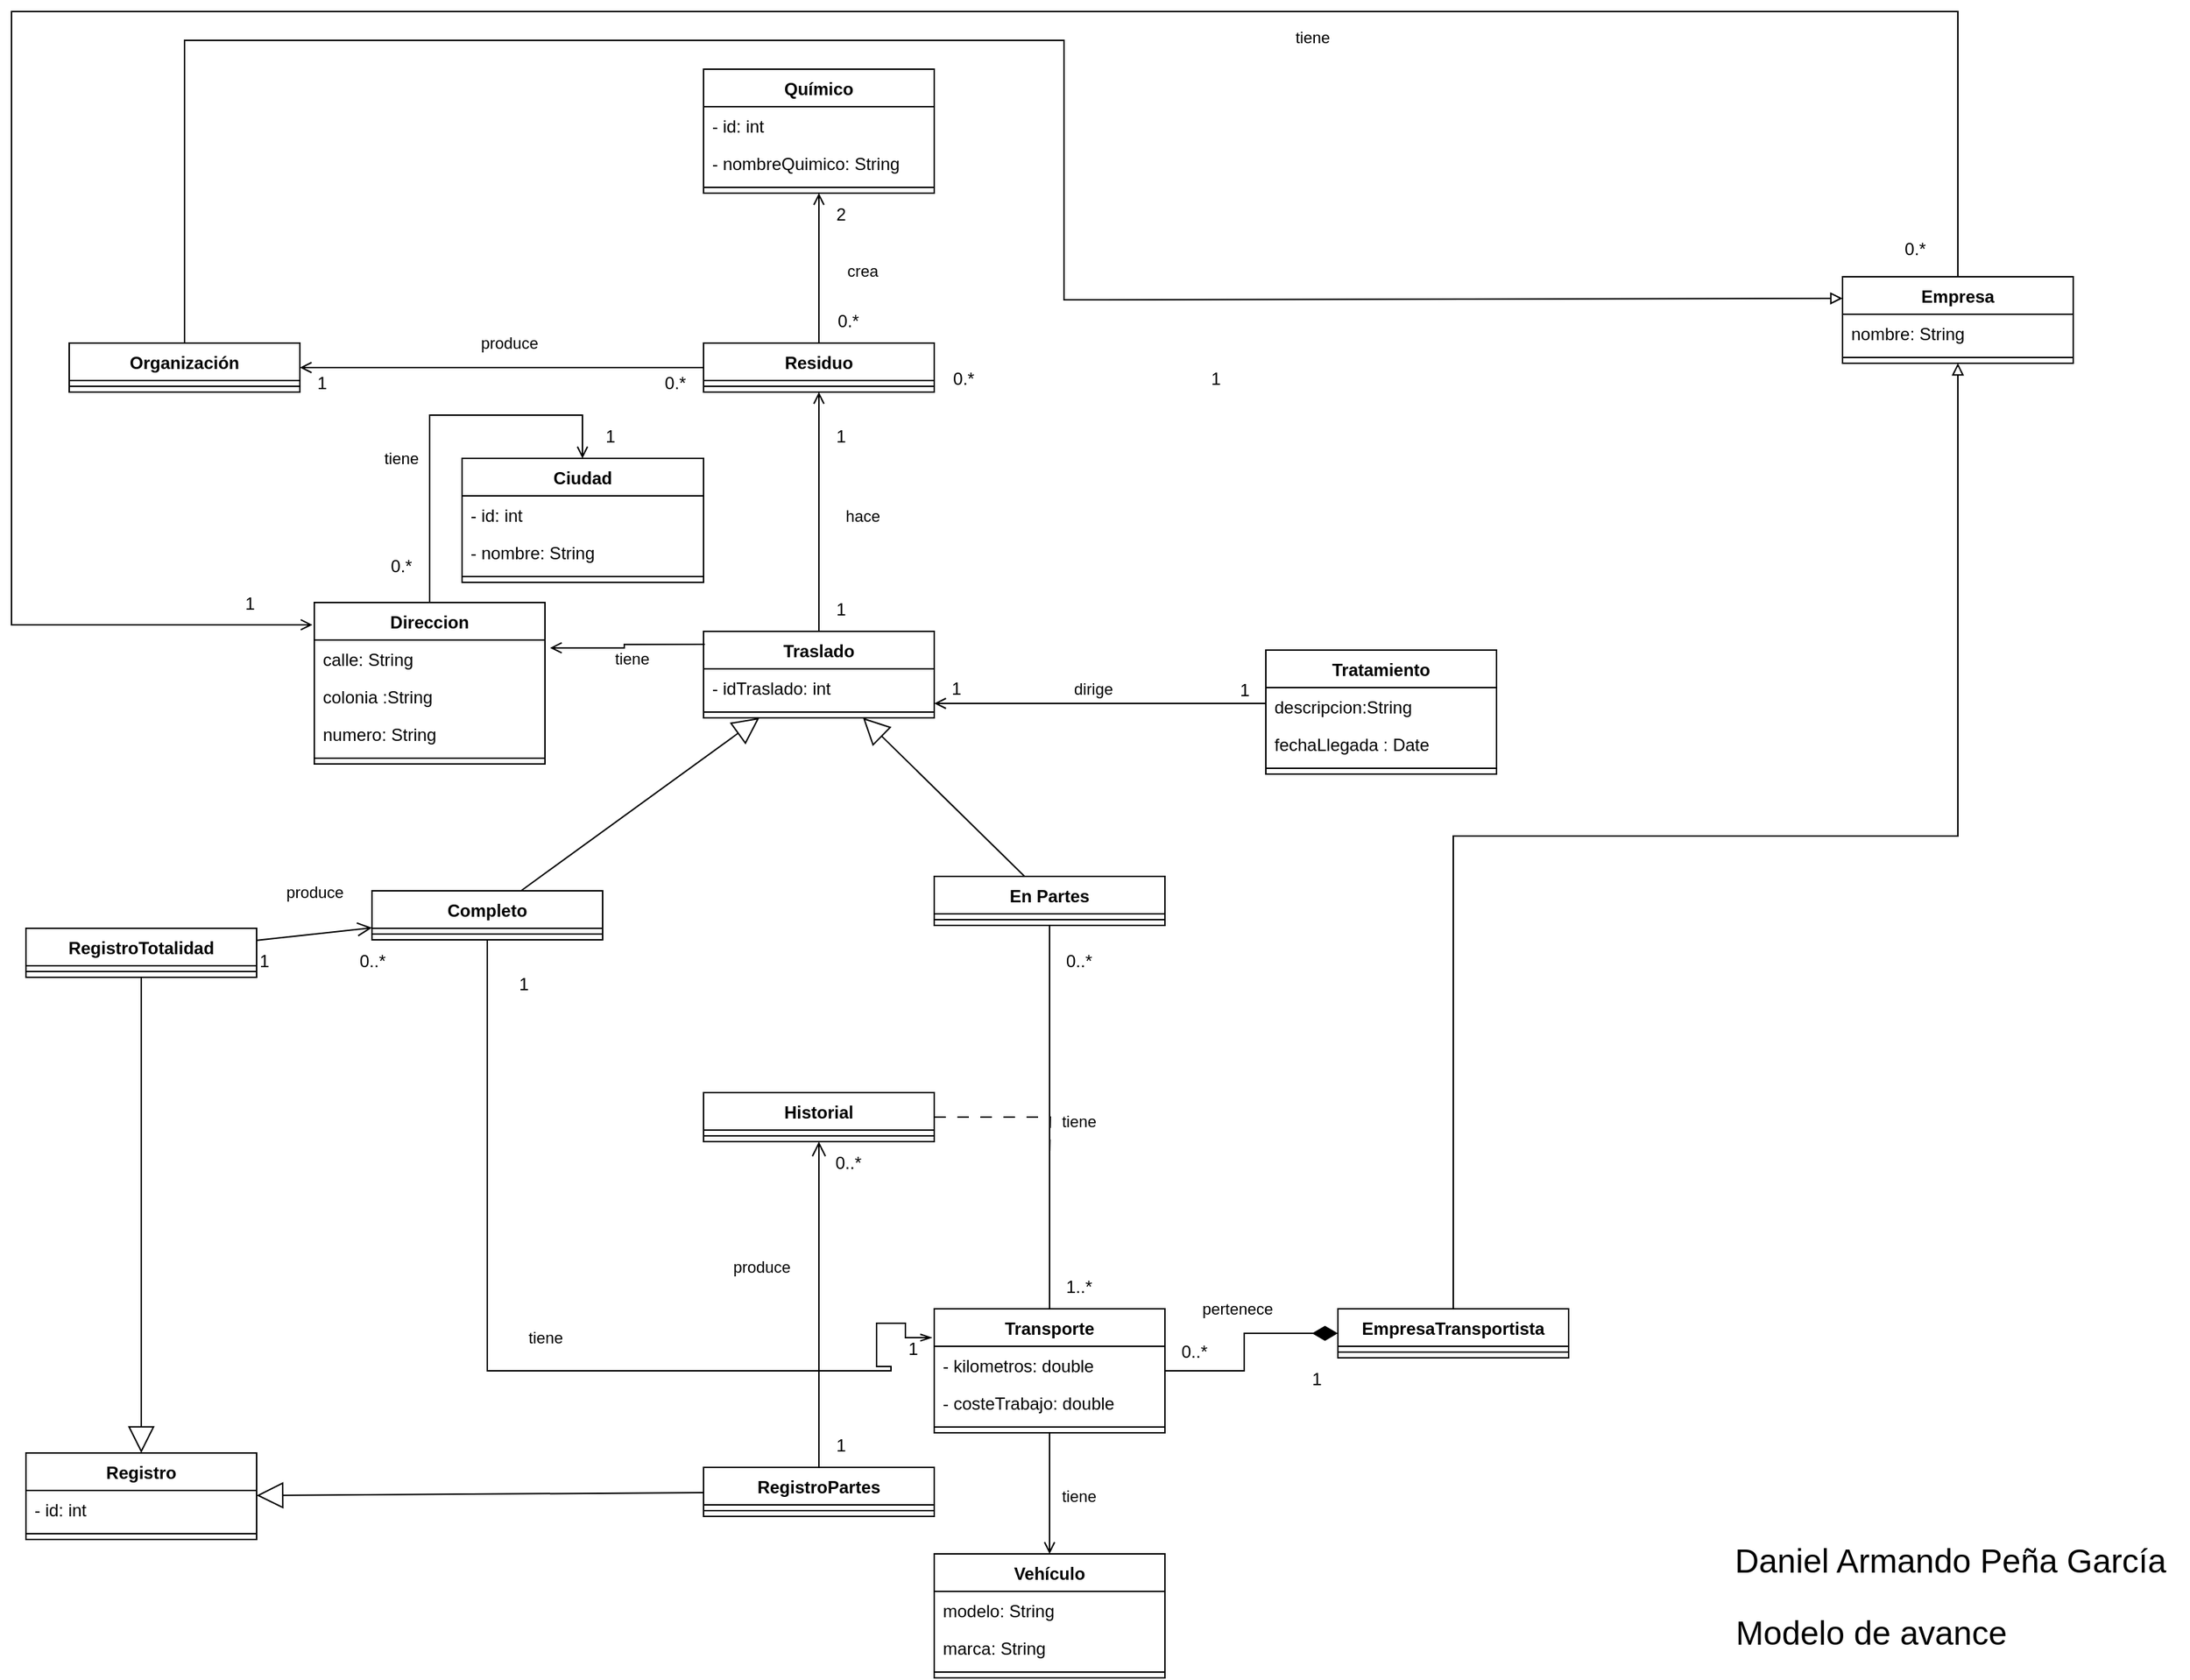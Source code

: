 <mxfile version="20.8.16" type="device"><diagram name="Página-1" id="Zq9JtSb6Yw60978q3Y60"><mxGraphModel dx="2160" dy="2470" grid="1" gridSize="10" guides="1" tooltips="1" connect="1" arrows="1" fold="1" page="1" pageScale="1" pageWidth="1600" pageHeight="1200" background="none" math="0" shadow="0"><root><mxCell id="0"/><mxCell id="1" parent="0"/><mxCell id="o5hHgqF-OU1p34G-gpq3-1" value="Daniel Armando Peña García" style="text;html=1;strokeColor=none;fillColor=none;align=center;verticalAlign=middle;whiteSpace=wrap;rounded=0;fontSize=23;" parent="1" vertex="1"><mxGeometry x="1240" y="-120" width="330" height="30" as="geometry"/></mxCell><mxCell id="o5hHgqF-OU1p34G-gpq3-2" value="Modelo de avance" style="text;html=1;strokeColor=none;fillColor=none;align=center;verticalAlign=middle;whiteSpace=wrap;rounded=0;fontSize=23;" parent="1" vertex="1"><mxGeometry x="1250" y="-70" width="200" height="30" as="geometry"/></mxCell><mxCell id="vij1VhGz2XdVKUAeGChX-2" value="Ciudad" style="swimlane;fontStyle=1;align=center;verticalAlign=top;childLayout=stackLayout;horizontal=1;startSize=26;horizontalStack=0;resizeParent=1;resizeParentMax=0;resizeLast=0;collapsible=1;marginBottom=0;" parent="1" vertex="1"><mxGeometry x="372.5" y="-870" width="167.5" height="86" as="geometry"/></mxCell><mxCell id="vij1VhGz2XdVKUAeGChX-32" value="- id: int" style="text;strokeColor=none;fillColor=none;align=left;verticalAlign=top;spacingLeft=4;spacingRight=4;overflow=hidden;rotatable=0;points=[[0,0.5],[1,0.5]];portConstraint=eastwest;" parent="vij1VhGz2XdVKUAeGChX-2" vertex="1"><mxGeometry y="26" width="167.5" height="26" as="geometry"/></mxCell><mxCell id="vij1VhGz2XdVKUAeGChX-98" value="- nombre: String" style="text;strokeColor=none;fillColor=none;align=left;verticalAlign=top;spacingLeft=4;spacingRight=4;overflow=hidden;rotatable=0;points=[[0,0.5],[1,0.5]];portConstraint=eastwest;" parent="vij1VhGz2XdVKUAeGChX-2" vertex="1"><mxGeometry y="52" width="167.5" height="26" as="geometry"/></mxCell><mxCell id="vij1VhGz2XdVKUAeGChX-4" value="" style="line;strokeWidth=1;fillColor=none;align=left;verticalAlign=middle;spacingTop=-1;spacingLeft=3;spacingRight=3;rotatable=0;labelPosition=right;points=[];portConstraint=eastwest;strokeColor=inherit;" parent="vij1VhGz2XdVKUAeGChX-2" vertex="1"><mxGeometry y="78" width="167.5" height="8" as="geometry"/></mxCell><mxCell id="vij1VhGz2XdVKUAeGChX-31" value="tiene" style="edgeStyle=orthogonalEdgeStyle;rounded=0;orthogonalLoop=1;jettySize=auto;html=1;startArrow=none;startFill=0;endArrow=open;endFill=0;exitX=0.5;exitY=0;exitDx=0;exitDy=0;" parent="1" source="KH8PFHMpxk0Tvk4G7J4U-8" target="vij1VhGz2XdVKUAeGChX-2" edge="1"><mxGeometry x="-0.248" y="20" relative="1" as="geometry"><Array as="points"><mxPoint x="350" y="-900"/><mxPoint x="456" y="-900"/></Array><mxPoint as="offset"/></mxGeometry></mxCell><mxCell id="vij1VhGz2XdVKUAeGChX-56" value="hace" style="edgeStyle=orthogonalEdgeStyle;rounded=0;orthogonalLoop=1;jettySize=auto;html=1;startArrow=open;startFill=0;endArrow=none;endFill=0;endSize=15;" parent="1" source="vij1VhGz2XdVKUAeGChX-6" target="vij1VhGz2XdVKUAeGChX-34" edge="1"><mxGeometry x="0.036" y="30" relative="1" as="geometry"><mxPoint as="offset"/></mxGeometry></mxCell><mxCell id="vij1VhGz2XdVKUAeGChX-6" value="Residuo" style="swimlane;fontStyle=1;align=center;verticalAlign=top;childLayout=stackLayout;horizontal=1;startSize=26;horizontalStack=0;resizeParent=1;resizeParentMax=0;resizeLast=0;collapsible=1;marginBottom=0;" parent="1" vertex="1"><mxGeometry x="540" y="-950" width="160" height="34" as="geometry"/></mxCell><mxCell id="vij1VhGz2XdVKUAeGChX-8" value="" style="line;strokeWidth=1;fillColor=none;align=left;verticalAlign=middle;spacingTop=-1;spacingLeft=3;spacingRight=3;rotatable=0;labelPosition=right;points=[];portConstraint=eastwest;strokeColor=inherit;" parent="vij1VhGz2XdVKUAeGChX-6" vertex="1"><mxGeometry y="26" width="160" height="8" as="geometry"/></mxCell><mxCell id="vij1VhGz2XdVKUAeGChX-117" value="dirige" style="edgeStyle=orthogonalEdgeStyle;rounded=0;orthogonalLoop=1;jettySize=auto;html=1;startArrow=none;startFill=0;endArrow=open;endFill=0;endSize=6;" parent="1" source="vij1VhGz2XdVKUAeGChX-10" target="vij1VhGz2XdVKUAeGChX-34" edge="1"><mxGeometry x="0.043" y="-10" relative="1" as="geometry"><Array as="points"><mxPoint x="810" y="-700"/><mxPoint x="810" y="-700"/></Array><mxPoint as="offset"/></mxGeometry></mxCell><mxCell id="vij1VhGz2XdVKUAeGChX-10" value="Tratamiento" style="swimlane;fontStyle=1;align=center;verticalAlign=top;childLayout=stackLayout;horizontal=1;startSize=26;horizontalStack=0;resizeParent=1;resizeParentMax=0;resizeLast=0;collapsible=1;marginBottom=0;" parent="1" vertex="1"><mxGeometry x="930" y="-737" width="160" height="86" as="geometry"/></mxCell><mxCell id="vij1VhGz2XdVKUAeGChX-11" value="descripcion:String" style="text;strokeColor=none;fillColor=none;align=left;verticalAlign=top;spacingLeft=4;spacingRight=4;overflow=hidden;rotatable=0;points=[[0,0.5],[1,0.5]];portConstraint=eastwest;" parent="vij1VhGz2XdVKUAeGChX-10" vertex="1"><mxGeometry y="26" width="160" height="26" as="geometry"/></mxCell><mxCell id="KH8PFHMpxk0Tvk4G7J4U-17" value="fechaLlegada : Date" style="text;strokeColor=none;fillColor=none;align=left;verticalAlign=top;spacingLeft=4;spacingRight=4;overflow=hidden;rotatable=0;points=[[0,0.5],[1,0.5]];portConstraint=eastwest;" parent="vij1VhGz2XdVKUAeGChX-10" vertex="1"><mxGeometry y="52" width="160" height="26" as="geometry"/></mxCell><mxCell id="vij1VhGz2XdVKUAeGChX-12" value="" style="line;strokeWidth=1;fillColor=none;align=left;verticalAlign=middle;spacingTop=-1;spacingLeft=3;spacingRight=3;rotatable=0;labelPosition=right;points=[];portConstraint=eastwest;strokeColor=inherit;" parent="vij1VhGz2XdVKUAeGChX-10" vertex="1"><mxGeometry y="78" width="160" height="8" as="geometry"/></mxCell><mxCell id="vij1VhGz2XdVKUAeGChX-57" style="edgeStyle=orthogonalEdgeStyle;rounded=0;orthogonalLoop=1;jettySize=auto;html=1;startArrow=open;startFill=0;endArrow=none;endFill=0;endSize=15;" parent="1" source="vij1VhGz2XdVKUAeGChX-14" target="vij1VhGz2XdVKUAeGChX-6" edge="1"><mxGeometry relative="1" as="geometry"/></mxCell><mxCell id="KH8PFHMpxk0Tvk4G7J4U-24" value="produce" style="edgeLabel;html=1;align=center;verticalAlign=middle;resizable=0;points=[];" parent="vij1VhGz2XdVKUAeGChX-57" vertex="1" connectable="0"><mxGeometry x="-0.217" y="3" relative="1" as="geometry"><mxPoint x="35" y="-14" as="offset"/></mxGeometry></mxCell><mxCell id="vij1VhGz2XdVKUAeGChX-14" value="Organización" style="swimlane;fontStyle=1;align=center;verticalAlign=top;childLayout=stackLayout;horizontal=1;startSize=26;horizontalStack=0;resizeParent=1;resizeParentMax=0;resizeLast=0;collapsible=1;marginBottom=0;" parent="1" vertex="1"><mxGeometry x="100" y="-950" width="160" height="34" as="geometry"/></mxCell><mxCell id="vij1VhGz2XdVKUAeGChX-16" value="" style="line;strokeWidth=1;fillColor=none;align=left;verticalAlign=middle;spacingTop=-1;spacingLeft=3;spacingRight=3;rotatable=0;labelPosition=right;points=[];portConstraint=eastwest;strokeColor=inherit;" parent="vij1VhGz2XdVKUAeGChX-14" vertex="1"><mxGeometry y="26" width="160" height="8" as="geometry"/></mxCell><mxCell id="vij1VhGz2XdVKUAeGChX-33" value="crea" style="edgeStyle=orthogonalEdgeStyle;rounded=0;orthogonalLoop=1;jettySize=auto;html=1;startArrow=open;startFill=0;endArrow=none;endFill=0;" parent="1" source="vij1VhGz2XdVKUAeGChX-26" target="vij1VhGz2XdVKUAeGChX-6" edge="1"><mxGeometry x="0.038" y="30" relative="1" as="geometry"><mxPoint as="offset"/></mxGeometry></mxCell><mxCell id="vij1VhGz2XdVKUAeGChX-26" value="Químico" style="swimlane;fontStyle=1;align=center;verticalAlign=top;childLayout=stackLayout;horizontal=1;startSize=26;horizontalStack=0;resizeParent=1;resizeParentMax=0;resizeLast=0;collapsible=1;marginBottom=0;" parent="1" vertex="1"><mxGeometry x="540" y="-1140" width="160" height="86" as="geometry"/></mxCell><mxCell id="vij1VhGz2XdVKUAeGChX-27" value="- id: int" style="text;strokeColor=none;fillColor=none;align=left;verticalAlign=top;spacingLeft=4;spacingRight=4;overflow=hidden;rotatable=0;points=[[0,0.5],[1,0.5]];portConstraint=eastwest;" parent="vij1VhGz2XdVKUAeGChX-26" vertex="1"><mxGeometry y="26" width="160" height="26" as="geometry"/></mxCell><mxCell id="vij1VhGz2XdVKUAeGChX-30" value="- nombreQuimico: String" style="text;strokeColor=none;fillColor=none;align=left;verticalAlign=top;spacingLeft=4;spacingRight=4;overflow=hidden;rotatable=0;points=[[0,0.5],[1,0.5]];portConstraint=eastwest;" parent="vij1VhGz2XdVKUAeGChX-26" vertex="1"><mxGeometry y="52" width="160" height="26" as="geometry"/></mxCell><mxCell id="vij1VhGz2XdVKUAeGChX-28" value="" style="line;strokeWidth=1;fillColor=none;align=left;verticalAlign=middle;spacingTop=-1;spacingLeft=3;spacingRight=3;rotatable=0;labelPosition=right;points=[];portConstraint=eastwest;strokeColor=inherit;" parent="vij1VhGz2XdVKUAeGChX-26" vertex="1"><mxGeometry y="78" width="160" height="8" as="geometry"/></mxCell><mxCell id="vij1VhGz2XdVKUAeGChX-34" value="Traslado" style="swimlane;fontStyle=1;align=center;verticalAlign=top;childLayout=stackLayout;horizontal=1;startSize=26;horizontalStack=0;resizeParent=1;resizeParentMax=0;resizeLast=0;collapsible=1;marginBottom=0;" parent="1" vertex="1"><mxGeometry x="540" y="-750" width="160" height="60" as="geometry"/></mxCell><mxCell id="vij1VhGz2XdVKUAeGChX-35" value="- idTraslado: int" style="text;strokeColor=none;fillColor=none;align=left;verticalAlign=top;spacingLeft=4;spacingRight=4;overflow=hidden;rotatable=0;points=[[0,0.5],[1,0.5]];portConstraint=eastwest;" parent="vij1VhGz2XdVKUAeGChX-34" vertex="1"><mxGeometry y="26" width="160" height="26" as="geometry"/></mxCell><mxCell id="vij1VhGz2XdVKUAeGChX-36" value="" style="line;strokeWidth=1;fillColor=none;align=left;verticalAlign=middle;spacingTop=-1;spacingLeft=3;spacingRight=3;rotatable=0;labelPosition=right;points=[];portConstraint=eastwest;strokeColor=inherit;" parent="vij1VhGz2XdVKUAeGChX-34" vertex="1"><mxGeometry y="52" width="160" height="8" as="geometry"/></mxCell><mxCell id="vij1VhGz2XdVKUAeGChX-38" value="Completo" style="swimlane;fontStyle=1;align=center;verticalAlign=top;childLayout=stackLayout;horizontal=1;startSize=26;horizontalStack=0;resizeParent=1;resizeParentMax=0;resizeLast=0;collapsible=1;marginBottom=0;" parent="1" vertex="1"><mxGeometry x="310" y="-570" width="160" height="34" as="geometry"/></mxCell><mxCell id="vij1VhGz2XdVKUAeGChX-40" value="" style="line;strokeWidth=1;fillColor=none;align=left;verticalAlign=middle;spacingTop=-1;spacingLeft=3;spacingRight=3;rotatable=0;labelPosition=right;points=[];portConstraint=eastwest;strokeColor=inherit;" parent="vij1VhGz2XdVKUAeGChX-38" vertex="1"><mxGeometry y="26" width="160" height="8" as="geometry"/></mxCell><mxCell id="vij1VhGz2XdVKUAeGChX-42" value="En Partes" style="swimlane;fontStyle=1;align=center;verticalAlign=top;childLayout=stackLayout;horizontal=1;startSize=26;horizontalStack=0;resizeParent=1;resizeParentMax=0;resizeLast=0;collapsible=1;marginBottom=0;" parent="1" vertex="1"><mxGeometry x="700" y="-580" width="160" height="34" as="geometry"/></mxCell><mxCell id="vij1VhGz2XdVKUAeGChX-44" value="" style="line;strokeWidth=1;fillColor=none;align=left;verticalAlign=middle;spacingTop=-1;spacingLeft=3;spacingRight=3;rotatable=0;labelPosition=right;points=[];portConstraint=eastwest;strokeColor=inherit;" parent="vij1VhGz2XdVKUAeGChX-42" vertex="1"><mxGeometry y="26" width="160" height="8" as="geometry"/></mxCell><mxCell id="vij1VhGz2XdVKUAeGChX-48" value="" style="endArrow=block;endSize=16;endFill=0;html=1;rounded=0;" parent="1" source="vij1VhGz2XdVKUAeGChX-42" target="vij1VhGz2XdVKUAeGChX-34" edge="1"><mxGeometry x="-1" y="52" width="160" relative="1" as="geometry"><mxPoint x="570" y="-540" as="sourcePoint"/><mxPoint x="730" y="-540" as="targetPoint"/><mxPoint x="1" y="-1" as="offset"/></mxGeometry></mxCell><mxCell id="vij1VhGz2XdVKUAeGChX-49" value="" style="endArrow=block;endSize=16;endFill=0;html=1;rounded=0;" parent="1" source="vij1VhGz2XdVKUAeGChX-38" target="vij1VhGz2XdVKUAeGChX-34" edge="1"><mxGeometry x="-1" y="52" width="160" relative="1" as="geometry"><mxPoint x="600" y="-530" as="sourcePoint"/><mxPoint x="710.0" y="-460" as="targetPoint"/><mxPoint x="1" y="-1" as="offset"/></mxGeometry></mxCell><mxCell id="vij1VhGz2XdVKUAeGChX-63" value="pertenece" style="edgeStyle=orthogonalEdgeStyle;rounded=0;orthogonalLoop=1;jettySize=auto;html=1;startArrow=none;startFill=0;endArrow=diamondThin;endFill=1;endSize=15;" parent="1" source="vij1VhGz2XdVKUAeGChX-52" target="vij1VhGz2XdVKUAeGChX-58" edge="1"><mxGeometry x="0.11" y="18" relative="1" as="geometry"><mxPoint x="-5" y="1" as="offset"/></mxGeometry></mxCell><mxCell id="vij1VhGz2XdVKUAeGChX-64" value="tiene" style="edgeStyle=orthogonalEdgeStyle;rounded=0;orthogonalLoop=1;jettySize=auto;html=1;startArrow=none;startFill=0;endArrow=none;endFill=0;endSize=6;" parent="1" source="vij1VhGz2XdVKUAeGChX-52" target="vij1VhGz2XdVKUAeGChX-42" edge="1"><mxGeometry x="-0.023" y="-20" relative="1" as="geometry"><mxPoint as="offset"/></mxGeometry></mxCell><mxCell id="vij1VhGz2XdVKUAeGChX-65" value="tiene" style="edgeStyle=orthogonalEdgeStyle;rounded=0;orthogonalLoop=1;jettySize=auto;html=1;startArrow=openThin;startFill=0;endArrow=none;endFill=0;endSize=6;exitX=-0.01;exitY=0.232;exitDx=0;exitDy=0;exitPerimeter=0;" parent="1" source="vij1VhGz2XdVKUAeGChX-52" target="vij1VhGz2XdVKUAeGChX-38" edge="1"><mxGeometry x="-0.011" y="-23" relative="1" as="geometry"><Array as="points"><mxPoint x="680" y="-260"/><mxPoint x="680" y="-270"/><mxPoint x="660" y="-270"/><mxPoint x="660" y="-240"/><mxPoint x="670" y="-240"/><mxPoint x="670" y="-237"/><mxPoint x="390" y="-237"/></Array><mxPoint as="offset"/></mxGeometry></mxCell><mxCell id="vij1VhGz2XdVKUAeGChX-52" value="Transporte" style="swimlane;fontStyle=1;align=center;verticalAlign=top;childLayout=stackLayout;horizontal=1;startSize=26;horizontalStack=0;resizeParent=1;resizeParentMax=0;resizeLast=0;collapsible=1;marginBottom=0;" parent="1" vertex="1"><mxGeometry x="700" y="-280" width="160" height="86" as="geometry"/></mxCell><mxCell id="vij1VhGz2XdVKUAeGChX-82" value="- kilometros: double" style="text;strokeColor=none;fillColor=none;align=left;verticalAlign=top;spacingLeft=4;spacingRight=4;overflow=hidden;rotatable=0;points=[[0,0.5],[1,0.5]];portConstraint=eastwest;" parent="vij1VhGz2XdVKUAeGChX-52" vertex="1"><mxGeometry y="26" width="160" height="26" as="geometry"/></mxCell><mxCell id="vij1VhGz2XdVKUAeGChX-83" value="- costeTrabajo: double" style="text;strokeColor=none;fillColor=none;align=left;verticalAlign=top;spacingLeft=4;spacingRight=4;overflow=hidden;rotatable=0;points=[[0,0.5],[1,0.5]];portConstraint=eastwest;" parent="vij1VhGz2XdVKUAeGChX-52" vertex="1"><mxGeometry y="52" width="160" height="26" as="geometry"/></mxCell><mxCell id="vij1VhGz2XdVKUAeGChX-54" value="" style="line;strokeWidth=1;fillColor=none;align=left;verticalAlign=middle;spacingTop=-1;spacingLeft=3;spacingRight=3;rotatable=0;labelPosition=right;points=[];portConstraint=eastwest;strokeColor=inherit;" parent="vij1VhGz2XdVKUAeGChX-52" vertex="1"><mxGeometry y="78" width="160" height="8" as="geometry"/></mxCell><mxCell id="vij1VhGz2XdVKUAeGChX-58" value="EmpresaTransportista" style="swimlane;fontStyle=1;align=center;verticalAlign=top;childLayout=stackLayout;horizontal=1;startSize=26;horizontalStack=0;resizeParent=1;resizeParentMax=0;resizeLast=0;collapsible=1;marginBottom=0;" parent="1" vertex="1"><mxGeometry x="980" y="-280" width="160" height="34" as="geometry"/></mxCell><mxCell id="vij1VhGz2XdVKUAeGChX-60" value="" style="line;strokeWidth=1;fillColor=none;align=left;verticalAlign=middle;spacingTop=-1;spacingLeft=3;spacingRight=3;rotatable=0;labelPosition=right;points=[];portConstraint=eastwest;strokeColor=inherit;" parent="vij1VhGz2XdVKUAeGChX-58" vertex="1"><mxGeometry y="26" width="160" height="8" as="geometry"/></mxCell><mxCell id="vij1VhGz2XdVKUAeGChX-66" value="RegistroPartes" style="swimlane;fontStyle=1;align=center;verticalAlign=top;childLayout=stackLayout;horizontal=1;startSize=26;horizontalStack=0;resizeParent=1;resizeParentMax=0;resizeLast=0;collapsible=1;marginBottom=0;" parent="1" vertex="1"><mxGeometry x="540" y="-170" width="160" height="34" as="geometry"/></mxCell><mxCell id="vij1VhGz2XdVKUAeGChX-68" value="" style="line;strokeWidth=1;fillColor=none;align=left;verticalAlign=middle;spacingTop=-1;spacingLeft=3;spacingRight=3;rotatable=0;labelPosition=right;points=[];portConstraint=eastwest;strokeColor=inherit;" parent="vij1VhGz2XdVKUAeGChX-66" vertex="1"><mxGeometry y="26" width="160" height="8" as="geometry"/></mxCell><mxCell id="vij1VhGz2XdVKUAeGChX-71" value="RegistroTotalidad" style="swimlane;fontStyle=1;align=center;verticalAlign=top;childLayout=stackLayout;horizontal=1;startSize=26;horizontalStack=0;resizeParent=1;resizeParentMax=0;resizeLast=0;collapsible=1;marginBottom=0;" parent="1" vertex="1"><mxGeometry x="70" y="-544" width="160" height="34" as="geometry"/></mxCell><mxCell id="vij1VhGz2XdVKUAeGChX-73" value="" style="line;strokeWidth=1;fillColor=none;align=left;verticalAlign=middle;spacingTop=-1;spacingLeft=3;spacingRight=3;rotatable=0;labelPosition=right;points=[];portConstraint=eastwest;strokeColor=inherit;" parent="vij1VhGz2XdVKUAeGChX-71" vertex="1"><mxGeometry y="26" width="160" height="8" as="geometry"/></mxCell><mxCell id="vij1VhGz2XdVKUAeGChX-76" value="Registro" style="swimlane;fontStyle=1;align=center;verticalAlign=top;childLayout=stackLayout;horizontal=1;startSize=26;horizontalStack=0;resizeParent=1;resizeParentMax=0;resizeLast=0;collapsible=1;marginBottom=0;" parent="1" vertex="1"><mxGeometry x="70" y="-180" width="160" height="60" as="geometry"/></mxCell><mxCell id="vij1VhGz2XdVKUAeGChX-77" value="- id: int" style="text;strokeColor=none;fillColor=none;align=left;verticalAlign=top;spacingLeft=4;spacingRight=4;overflow=hidden;rotatable=0;points=[[0,0.5],[1,0.5]];portConstraint=eastwest;" parent="vij1VhGz2XdVKUAeGChX-76" vertex="1"><mxGeometry y="26" width="160" height="26" as="geometry"/></mxCell><mxCell id="vij1VhGz2XdVKUAeGChX-78" value="" style="line;strokeWidth=1;fillColor=none;align=left;verticalAlign=middle;spacingTop=-1;spacingLeft=3;spacingRight=3;rotatable=0;labelPosition=right;points=[];portConstraint=eastwest;strokeColor=inherit;" parent="vij1VhGz2XdVKUAeGChX-76" vertex="1"><mxGeometry y="52" width="160" height="8" as="geometry"/></mxCell><mxCell id="vij1VhGz2XdVKUAeGChX-80" value="" style="endArrow=block;endSize=16;endFill=0;html=1;rounded=0;" parent="1" source="vij1VhGz2XdVKUAeGChX-71" target="vij1VhGz2XdVKUAeGChX-76" edge="1"><mxGeometry x="-1" y="52" width="160" relative="1" as="geometry"><mxPoint x="1032.178" y="16" as="sourcePoint"/><mxPoint x="520" y="270" as="targetPoint"/><mxPoint x="1" y="-1" as="offset"/></mxGeometry></mxCell><mxCell id="vij1VhGz2XdVKUAeGChX-81" value="" style="endArrow=block;endSize=16;endFill=0;html=1;rounded=0;" parent="1" source="vij1VhGz2XdVKUAeGChX-66" target="vij1VhGz2XdVKUAeGChX-76" edge="1"><mxGeometry x="-1" y="52" width="160" relative="1" as="geometry"><mxPoint x="1042.178" y="26" as="sourcePoint"/><mxPoint x="940" y="310" as="targetPoint"/><mxPoint x="1" y="-1" as="offset"/></mxGeometry></mxCell><mxCell id="vij1VhGz2XdVKUAeGChX-84" value="2" style="text;html=1;align=center;verticalAlign=middle;resizable=0;points=[];autosize=1;strokeColor=none;fillColor=none;" parent="1" vertex="1"><mxGeometry x="620" y="-1054" width="30" height="30" as="geometry"/></mxCell><mxCell id="vij1VhGz2XdVKUAeGChX-85" value="0.*" style="text;html=1;align=center;verticalAlign=middle;resizable=0;points=[];autosize=1;strokeColor=none;fillColor=none;" parent="1" vertex="1"><mxGeometry x="620" y="-980" width="40" height="30" as="geometry"/></mxCell><mxCell id="vij1VhGz2XdVKUAeGChX-86" value="1" style="text;html=1;align=center;verticalAlign=middle;resizable=0;points=[];autosize=1;strokeColor=none;fillColor=none;" parent="1" vertex="1"><mxGeometry x="880" y="-940" width="30" height="30" as="geometry"/></mxCell><mxCell id="vij1VhGz2XdVKUAeGChX-87" value="0.*" style="text;html=1;align=center;verticalAlign=middle;resizable=0;points=[];autosize=1;strokeColor=none;fillColor=none;" parent="1" vertex="1"><mxGeometry x="700" y="-940" width="40" height="30" as="geometry"/></mxCell><mxCell id="vij1VhGz2XdVKUAeGChX-88" value="1" style="text;html=1;align=center;verticalAlign=middle;resizable=0;points=[];autosize=1;strokeColor=none;fillColor=none;" parent="1" vertex="1"><mxGeometry x="260" y="-937" width="30" height="30" as="geometry"/></mxCell><mxCell id="vij1VhGz2XdVKUAeGChX-89" value="0.*" style="text;html=1;align=center;verticalAlign=middle;resizable=0;points=[];autosize=1;strokeColor=none;fillColor=none;" parent="1" vertex="1"><mxGeometry x="500" y="-937" width="40" height="30" as="geometry"/></mxCell><mxCell id="vij1VhGz2XdVKUAeGChX-90" value="1" style="text;html=1;align=center;verticalAlign=middle;resizable=0;points=[];autosize=1;strokeColor=none;fillColor=none;" parent="1" vertex="1"><mxGeometry x="620" y="-900" width="30" height="30" as="geometry"/></mxCell><mxCell id="vij1VhGz2XdVKUAeGChX-91" value="1" style="text;html=1;align=center;verticalAlign=middle;resizable=0;points=[];autosize=1;strokeColor=none;fillColor=none;" parent="1" vertex="1"><mxGeometry x="620" y="-780" width="30" height="30" as="geometry"/></mxCell><mxCell id="vij1VhGz2XdVKUAeGChX-92" value="0..*" style="text;html=1;align=center;verticalAlign=middle;resizable=0;points=[];autosize=1;strokeColor=none;fillColor=none;" parent="1" vertex="1"><mxGeometry x="780" y="-536" width="40" height="30" as="geometry"/></mxCell><mxCell id="vij1VhGz2XdVKUAeGChX-93" value="1..*" style="text;html=1;align=center;verticalAlign=middle;resizable=0;points=[];autosize=1;strokeColor=none;fillColor=none;" parent="1" vertex="1"><mxGeometry x="780" y="-310" width="40" height="30" as="geometry"/></mxCell><mxCell id="vij1VhGz2XdVKUAeGChX-95" value="1" style="text;html=1;align=center;verticalAlign=middle;resizable=0;points=[];autosize=1;strokeColor=none;fillColor=none;" parent="1" vertex="1"><mxGeometry x="670" y="-267" width="30" height="30" as="geometry"/></mxCell><mxCell id="vij1VhGz2XdVKUAeGChX-97" value="1" style="text;html=1;align=center;verticalAlign=middle;resizable=0;points=[];autosize=1;strokeColor=none;fillColor=none;" parent="1" vertex="1"><mxGeometry x="400" y="-520" width="30" height="30" as="geometry"/></mxCell><mxCell id="vij1VhGz2XdVKUAeGChX-103" style="edgeStyle=orthogonalEdgeStyle;rounded=0;orthogonalLoop=1;jettySize=auto;html=1;dashed=1;dashPattern=8 8;startArrow=none;startFill=0;endArrow=none;endFill=0;endSize=15;" parent="1" source="vij1VhGz2XdVKUAeGChX-99" edge="1"><mxGeometry relative="1" as="geometry"><mxPoint x="780" y="-387" as="targetPoint"/></mxGeometry></mxCell><mxCell id="vij1VhGz2XdVKUAeGChX-99" value="Historial" style="swimlane;fontStyle=1;align=center;verticalAlign=top;childLayout=stackLayout;horizontal=1;startSize=26;horizontalStack=0;resizeParent=1;resizeParentMax=0;resizeLast=0;collapsible=1;marginBottom=0;" parent="1" vertex="1"><mxGeometry x="540" y="-430" width="160" height="34" as="geometry"/></mxCell><mxCell id="vij1VhGz2XdVKUAeGChX-101" value="" style="line;strokeWidth=1;fillColor=none;align=left;verticalAlign=middle;spacingTop=-1;spacingLeft=3;spacingRight=3;rotatable=0;labelPosition=right;points=[];portConstraint=eastwest;strokeColor=inherit;" parent="vij1VhGz2XdVKUAeGChX-99" vertex="1"><mxGeometry y="26" width="160" height="8" as="geometry"/></mxCell><mxCell id="vij1VhGz2XdVKUAeGChX-106" value="produce" style="html=1;verticalAlign=bottom;startArrow=none;startFill=0;endArrow=open;startSize=8;rounded=0;endFill=0;endSize=8;" parent="1" source="vij1VhGz2XdVKUAeGChX-66" target="vij1VhGz2XdVKUAeGChX-99" edge="1"><mxGeometry x="0.15" y="40" width="60" relative="1" as="geometry"><mxPoint x="917" y="-110" as="sourcePoint"/><mxPoint x="762.406" y="-44" as="targetPoint"/><mxPoint as="offset"/></mxGeometry></mxCell><mxCell id="vij1VhGz2XdVKUAeGChX-109" value="produce" style="html=1;verticalAlign=bottom;startArrow=none;startFill=0;endArrow=open;startSize=8;rounded=0;endFill=0;endSize=8;" parent="1" source="vij1VhGz2XdVKUAeGChX-71" target="vij1VhGz2XdVKUAeGChX-38" edge="1"><mxGeometry x="0.053" y="20" width="60" relative="1" as="geometry"><mxPoint x="679.386" y="-130" as="sourcePoint"/><mxPoint x="740.965" y="-184" as="targetPoint"/><mxPoint as="offset"/></mxGeometry></mxCell><mxCell id="vij1VhGz2XdVKUAeGChX-115" value="tiene" style="edgeStyle=orthogonalEdgeStyle;rounded=0;orthogonalLoop=1;jettySize=auto;html=1;startArrow=open;startFill=0;endArrow=none;endFill=0;endSize=6;" parent="1" source="vij1VhGz2XdVKUAeGChX-111" target="vij1VhGz2XdVKUAeGChX-52" edge="1"><mxGeometry x="-0.048" y="-20" relative="1" as="geometry"><mxPoint as="offset"/></mxGeometry></mxCell><mxCell id="vij1VhGz2XdVKUAeGChX-111" value="Vehículo" style="swimlane;fontStyle=1;align=center;verticalAlign=top;childLayout=stackLayout;horizontal=1;startSize=26;horizontalStack=0;resizeParent=1;resizeParentMax=0;resizeLast=0;collapsible=1;marginBottom=0;" parent="1" vertex="1"><mxGeometry x="700" y="-110" width="160" height="86" as="geometry"/></mxCell><mxCell id="vij1VhGz2XdVKUAeGChX-112" value="modelo: String" style="text;strokeColor=none;fillColor=none;align=left;verticalAlign=top;spacingLeft=4;spacingRight=4;overflow=hidden;rotatable=0;points=[[0,0.5],[1,0.5]];portConstraint=eastwest;" parent="vij1VhGz2XdVKUAeGChX-111" vertex="1"><mxGeometry y="26" width="160" height="26" as="geometry"/></mxCell><mxCell id="KH8PFHMpxk0Tvk4G7J4U-15" value="marca: String" style="text;strokeColor=none;fillColor=none;align=left;verticalAlign=top;spacingLeft=4;spacingRight=4;overflow=hidden;rotatable=0;points=[[0,0.5],[1,0.5]];portConstraint=eastwest;" parent="vij1VhGz2XdVKUAeGChX-111" vertex="1"><mxGeometry y="52" width="160" height="26" as="geometry"/></mxCell><mxCell id="vij1VhGz2XdVKUAeGChX-113" value="" style="line;strokeWidth=1;fillColor=none;align=left;verticalAlign=middle;spacingTop=-1;spacingLeft=3;spacingRight=3;rotatable=0;labelPosition=right;points=[];portConstraint=eastwest;strokeColor=inherit;" parent="vij1VhGz2XdVKUAeGChX-111" vertex="1"><mxGeometry y="78" width="160" height="8" as="geometry"/></mxCell><mxCell id="vij1VhGz2XdVKUAeGChX-118" value="1" style="text;html=1;align=center;verticalAlign=middle;resizable=0;points=[];autosize=1;strokeColor=none;fillColor=none;" parent="1" vertex="1"><mxGeometry x="700" y="-725" width="30" height="30" as="geometry"/></mxCell><mxCell id="vij1VhGz2XdVKUAeGChX-119" value="1" style="text;html=1;align=center;verticalAlign=middle;resizable=0;points=[];autosize=1;strokeColor=none;fillColor=none;" parent="1" vertex="1"><mxGeometry x="900" y="-724" width="30" height="30" as="geometry"/></mxCell><mxCell id="KH8PFHMpxk0Tvk4G7J4U-1" value="Empresa" style="swimlane;fontStyle=1;align=center;verticalAlign=top;childLayout=stackLayout;horizontal=1;startSize=26;horizontalStack=0;resizeParent=1;resizeParentMax=0;resizeLast=0;collapsible=1;marginBottom=0;" parent="1" vertex="1"><mxGeometry x="1330" y="-996" width="160" height="60" as="geometry"/></mxCell><mxCell id="KH8PFHMpxk0Tvk4G7J4U-2" value="nombre: String" style="text;strokeColor=none;fillColor=none;align=left;verticalAlign=top;spacingLeft=4;spacingRight=4;overflow=hidden;rotatable=0;points=[[0,0.5],[1,0.5]];portConstraint=eastwest;" parent="KH8PFHMpxk0Tvk4G7J4U-1" vertex="1"><mxGeometry y="26" width="160" height="26" as="geometry"/></mxCell><mxCell id="KH8PFHMpxk0Tvk4G7J4U-3" value="" style="line;strokeWidth=1;fillColor=none;align=left;verticalAlign=middle;spacingTop=-1;spacingLeft=3;spacingRight=3;rotatable=0;labelPosition=right;points=[];portConstraint=eastwest;strokeColor=inherit;" parent="KH8PFHMpxk0Tvk4G7J4U-1" vertex="1"><mxGeometry y="52" width="160" height="8" as="geometry"/></mxCell><mxCell id="KH8PFHMpxk0Tvk4G7J4U-5" value="" style="endArrow=block;html=1;rounded=0;exitX=0.5;exitY=0;exitDx=0;exitDy=0;entryX=0.5;entryY=1;entryDx=0;entryDy=0;endFill=0;edgeStyle=orthogonalEdgeStyle;" parent="1" source="vij1VhGz2XdVKUAeGChX-58" target="KH8PFHMpxk0Tvk4G7J4U-1" edge="1"><mxGeometry width="50" height="50" relative="1" as="geometry"><mxPoint x="880" y="-490" as="sourcePoint"/><mxPoint x="930" y="-540" as="targetPoint"/></mxGeometry></mxCell><mxCell id="KH8PFHMpxk0Tvk4G7J4U-6" value="" style="endArrow=block;html=1;rounded=0;exitX=0.5;exitY=0;exitDx=0;exitDy=0;entryX=0;entryY=0.25;entryDx=0;entryDy=0;endFill=0;" parent="1" source="vij1VhGz2XdVKUAeGChX-14" target="KH8PFHMpxk0Tvk4G7J4U-1" edge="1"><mxGeometry width="50" height="50" relative="1" as="geometry"><mxPoint x="1070" y="-270" as="sourcePoint"/><mxPoint x="1420" y="-926" as="targetPoint"/><Array as="points"><mxPoint x="180" y="-1160"/><mxPoint x="790" y="-1160"/><mxPoint x="790" y="-980"/></Array></mxGeometry></mxCell><mxCell id="KH8PFHMpxk0Tvk4G7J4U-8" value="Direccion" style="swimlane;fontStyle=1;align=center;verticalAlign=top;childLayout=stackLayout;horizontal=1;startSize=26;horizontalStack=0;resizeParent=1;resizeParentMax=0;resizeLast=0;collapsible=1;marginBottom=0;" parent="1" vertex="1"><mxGeometry x="270" y="-770" width="160" height="112" as="geometry"/></mxCell><mxCell id="KH8PFHMpxk0Tvk4G7J4U-12" value="calle: String" style="text;strokeColor=none;fillColor=none;align=left;verticalAlign=top;spacingLeft=4;spacingRight=4;overflow=hidden;rotatable=0;points=[[0,0.5],[1,0.5]];portConstraint=eastwest;" parent="KH8PFHMpxk0Tvk4G7J4U-8" vertex="1"><mxGeometry y="26" width="160" height="26" as="geometry"/></mxCell><mxCell id="KH8PFHMpxk0Tvk4G7J4U-13" value="colonia :String" style="text;strokeColor=none;fillColor=none;align=left;verticalAlign=top;spacingLeft=4;spacingRight=4;overflow=hidden;rotatable=0;points=[[0,0.5],[1,0.5]];portConstraint=eastwest;" parent="KH8PFHMpxk0Tvk4G7J4U-8" vertex="1"><mxGeometry y="52" width="160" height="26" as="geometry"/></mxCell><mxCell id="KH8PFHMpxk0Tvk4G7J4U-9" value="numero: String" style="text;strokeColor=none;fillColor=none;align=left;verticalAlign=top;spacingLeft=4;spacingRight=4;overflow=hidden;rotatable=0;points=[[0,0.5],[1,0.5]];portConstraint=eastwest;" parent="KH8PFHMpxk0Tvk4G7J4U-8" vertex="1"><mxGeometry y="78" width="160" height="26" as="geometry"/></mxCell><mxCell id="KH8PFHMpxk0Tvk4G7J4U-10" value="" style="line;strokeWidth=1;fillColor=none;align=left;verticalAlign=middle;spacingTop=-1;spacingLeft=3;spacingRight=3;rotatable=0;labelPosition=right;points=[];portConstraint=eastwest;strokeColor=inherit;" parent="KH8PFHMpxk0Tvk4G7J4U-8" vertex="1"><mxGeometry y="104" width="160" height="8" as="geometry"/></mxCell><mxCell id="KH8PFHMpxk0Tvk4G7J4U-14" value="tiene" style="edgeStyle=orthogonalEdgeStyle;rounded=0;orthogonalLoop=1;jettySize=auto;html=1;endArrow=none;endFill=0;entryX=0.005;entryY=0.151;entryDx=0;entryDy=0;entryPerimeter=0;exitX=1.022;exitY=0.211;exitDx=0;exitDy=0;exitPerimeter=0;startArrow=open;startFill=0;" parent="1" source="KH8PFHMpxk0Tvk4G7J4U-12" target="vij1VhGz2XdVKUAeGChX-34" edge="1"><mxGeometry x="-0.061" y="-10" relative="1" as="geometry"><mxPoint x="-5" y="8" as="offset"/></mxGeometry></mxCell><mxCell id="KH8PFHMpxk0Tvk4G7J4U-16" value="tiene" style="endArrow=none;html=1;rounded=0;exitX=-0.008;exitY=0.138;exitDx=0;exitDy=0;entryX=0.5;entryY=0;entryDx=0;entryDy=0;endFill=0;exitPerimeter=0;startArrow=open;startFill=0;edgeStyle=orthogonalEdgeStyle;" parent="1" source="KH8PFHMpxk0Tvk4G7J4U-8" target="KH8PFHMpxk0Tvk4G7J4U-1" edge="1"><mxGeometry x="0.417" y="-18" width="50" height="50" relative="1" as="geometry"><mxPoint x="190" y="-940" as="sourcePoint"/><mxPoint x="1340" y="-971" as="targetPoint"/><Array as="points"><mxPoint x="60" y="-754"/><mxPoint x="60" y="-1180"/><mxPoint x="1410" y="-1180"/></Array><mxPoint as="offset"/></mxGeometry></mxCell><mxCell id="KH8PFHMpxk0Tvk4G7J4U-18" value="1" style="text;html=1;align=center;verticalAlign=middle;resizable=0;points=[];autosize=1;strokeColor=none;fillColor=none;" parent="1" vertex="1"><mxGeometry x="620" y="-200" width="30" height="30" as="geometry"/></mxCell><mxCell id="KH8PFHMpxk0Tvk4G7J4U-19" value="0..*" style="text;html=1;align=center;verticalAlign=middle;resizable=0;points=[];autosize=1;strokeColor=none;fillColor=none;" parent="1" vertex="1"><mxGeometry x="620" y="-396" width="40" height="30" as="geometry"/></mxCell><mxCell id="KH8PFHMpxk0Tvk4G7J4U-20" value="0..*" style="text;html=1;align=center;verticalAlign=middle;resizable=0;points=[];autosize=1;strokeColor=none;fillColor=none;" parent="1" vertex="1"><mxGeometry x="290" y="-536" width="40" height="30" as="geometry"/></mxCell><mxCell id="KH8PFHMpxk0Tvk4G7J4U-21" value="1" style="text;html=1;align=center;verticalAlign=middle;resizable=0;points=[];autosize=1;strokeColor=none;fillColor=none;" parent="1" vertex="1"><mxGeometry x="220" y="-536" width="30" height="30" as="geometry"/></mxCell><mxCell id="KH8PFHMpxk0Tvk4G7J4U-22" value="1" style="text;html=1;align=center;verticalAlign=middle;resizable=0;points=[];autosize=1;strokeColor=none;fillColor=none;" parent="1" vertex="1"><mxGeometry x="950" y="-246" width="30" height="30" as="geometry"/></mxCell><mxCell id="KH8PFHMpxk0Tvk4G7J4U-23" value="0..*" style="text;html=1;align=center;verticalAlign=middle;resizable=0;points=[];autosize=1;strokeColor=none;fillColor=none;" parent="1" vertex="1"><mxGeometry x="860" y="-265" width="40" height="30" as="geometry"/></mxCell><mxCell id="KH8PFHMpxk0Tvk4G7J4U-25" value="1" style="text;html=1;align=center;verticalAlign=middle;resizable=0;points=[];autosize=1;strokeColor=none;fillColor=none;" parent="1" vertex="1"><mxGeometry x="460" y="-900" width="30" height="30" as="geometry"/></mxCell><mxCell id="KH8PFHMpxk0Tvk4G7J4U-26" value="0.*" style="text;html=1;align=center;verticalAlign=middle;resizable=0;points=[];autosize=1;strokeColor=none;fillColor=none;" parent="1" vertex="1"><mxGeometry x="310" y="-810" width="40" height="30" as="geometry"/></mxCell><mxCell id="KH8PFHMpxk0Tvk4G7J4U-27" value="1" style="text;html=1;align=center;verticalAlign=middle;resizable=0;points=[];autosize=1;strokeColor=none;fillColor=none;" parent="1" vertex="1"><mxGeometry x="210" y="-784" width="30" height="30" as="geometry"/></mxCell><mxCell id="KH8PFHMpxk0Tvk4G7J4U-28" value="0.*" style="text;html=1;align=center;verticalAlign=middle;resizable=0;points=[];autosize=1;strokeColor=none;fillColor=none;" parent="1" vertex="1"><mxGeometry x="1360" y="-1030" width="40" height="30" as="geometry"/></mxCell></root></mxGraphModel></diagram></mxfile>